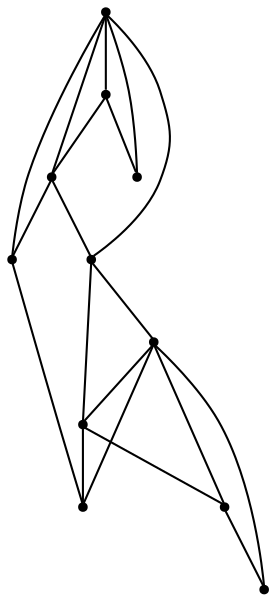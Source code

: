 graph {
  node [shape=point,comment="{\"directed\":false,\"doi\":\"10.1007/978-3-031-22203-0_19\",\"figure\":\"3 (1)\"}"]

  v0 [pos="864.246018448212,621.7169890801769"]
  v1 [pos="860.0369739039523,753.5072022829314"]
  v2 [pos="796.9227986252399,621.716989080177"]
  v3 [pos="763.2590902959698,756.3658481539359"]
  v4 [pos="796.9227986252399,756.365848153936"]
  v5 [pos="728.3243766737542,621.7169890801769"]
  v6 [pos="662.2721621437277,621.716989080177"]
  v7 [pos="691.7268259287382,753.5072022829314"]
  v8 [pos="628.6126506500257,756.3658481539359"]
  v9 [pos="594.9489423207557,621.7169890801769"]
  v10 [pos="594.9489423207556,756.3658481539359"]

  v0 -- v1 [id="-1",pos="864.246018448212,621.7169890801769 860.0369739039523,753.5072022829314 860.0369739039523,753.5072022829314 860.0369739039523,753.5072022829314"]
  v10 -- v8 [id="-3",pos="594.9489423207556,756.3658481539359 628.6126506500257,756.3658481539359 628.6126506500257,756.3658481539359 628.6126506500257,756.3658481539359"]
  v8 -- v7 [id="-4",pos="628.6126506500257,756.3658481539359 691.7268259287382,753.5072022829314 691.7268259287382,753.5072022829314 691.7268259287382,753.5072022829314"]
  v7 -- v3 [id="-5",pos="691.7268259287382,753.5072022829314 763.2590902959698,756.3658481539359 763.2590902959698,756.3658481539359 763.2590902959698,756.3658481539359"]
  v3 -- v4 [id="-6",pos="763.2590902959698,756.3658481539359 796.9227986252399,756.365848153936 796.9227986252399,756.365848153936 796.9227986252399,756.365848153936"]
  v4 -- v1 [id="-7",pos="796.9227986252399,756.365848153936 860.0369739039523,753.5072022829314 860.0369739039523,753.5072022829314 860.0369739039523,753.5072022829314"]
  v9 -- v6 [id="-10",pos="594.9489423207557,621.7169890801769 662.2721621437277,621.716989080177 662.2721621437277,621.716989080177 662.2721621437277,621.716989080177"]
  v6 -- v5 [id="-11",pos="662.2721621437277,621.716989080177 728.3243766737542,621.7169890801769 728.3243766737542,621.7169890801769 728.3243766737542,621.7169890801769"]
  v5 -- v2 [id="-12",pos="728.3243766737542,621.7169890801769 796.9227986252399,621.716989080177 796.9227986252399,621.716989080177 796.9227986252399,621.716989080177"]
  v2 -- v0 [id="-13",pos="796.9227986252399,621.716989080177 864.246018448212,621.7169890801769 864.246018448212,621.7169890801769 864.246018448212,621.7169890801769"]
  v9 -- v10 [id="-15",pos="594.9489423207557,621.7169890801769 594.9489423207556,756.3658481539359 594.9489423207556,756.3658481539359 594.9489423207556,756.3658481539359"]
  v8 -- v9 [id="-16",pos="628.6126506500257,756.3658481539359 594.9489423207557,621.7169890801769 594.9489423207557,621.7169890801769 594.9489423207557,621.7169890801769"]
  v8 -- v6 [id="-17",pos="628.6126506500257,756.3658481539359 662.2721621437277,621.716989080177 662.2721621437277,621.716989080177 662.2721621437277,621.716989080177"]
  v8 -- v5 [id="-18",pos="628.6126506500257,756.3658481539359 728.3243766737542,621.7169890801769 728.3243766737542,621.7169890801769 728.3243766737542,621.7169890801769"]
  v6 -- v7 [id="-19",pos="662.2721621437277,621.716989080177 691.7268259287382,753.5072022829314 691.7268259287382,753.5072022829314 691.7268259287382,753.5072022829314"]
  v5 -- v4 [id="-20",pos="728.3243766737542,621.7169890801769 796.9227986252399,756.365848153936 796.9227986252399,756.365848153936 796.9227986252399,756.365848153936"]
  v4 -- v2 [id="-21",pos="796.9227986252399,756.365848153936 796.9227986252399,621.716989080177 796.9227986252399,621.716989080177 796.9227986252399,621.716989080177"]
  v4 -- v0 [id="-22",pos="796.9227986252399,756.365848153936 864.246018448212,621.7169890801769 864.246018448212,621.7169890801769 864.246018448212,621.7169890801769"]
  v2 -- v3 [id="-23",pos="796.9227986252399,621.716989080177 763.2590902959698,756.3658481539359 763.2590902959698,756.3658481539359 763.2590902959698,756.3658481539359"]
}